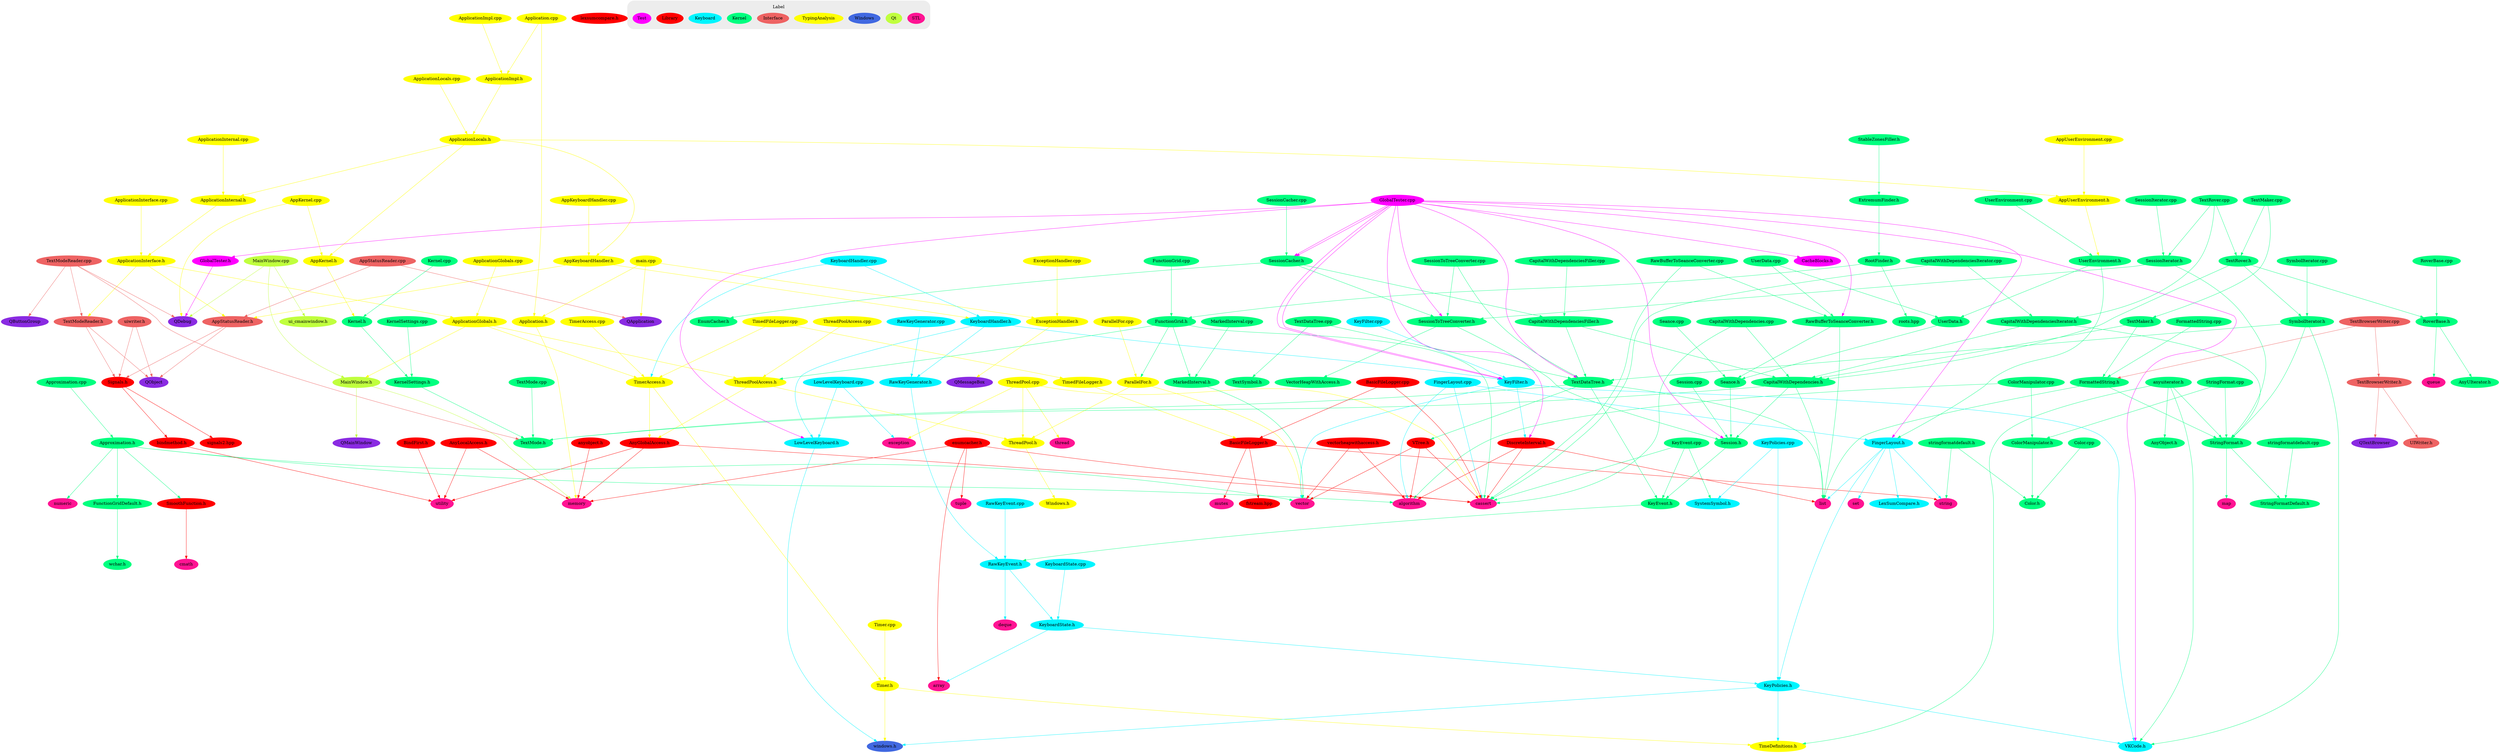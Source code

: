 digraph G {
	graph [ranksep="2.3 equally"]
	"AppKernel.cpp" [color=yellow style=filled]
	"AppKernel.cpp" -> "AppKernel.h" [color=yellow]
	QDebug [color=blueviolet style=filled]
	"AppKernel.cpp" -> QDebug [color=yellow]
	"AppKernel.h" [color=yellow style=filled]
	"AppKernel.h" -> "Kernel.h" [color=yellow]
	"AppKeyboardHandler.cpp" [color=yellow style=filled]
	"AppKeyboardHandler.cpp" -> "AppKeyboardHandler.h" [color=yellow]
	"AppKeyboardHandler.h" [color=yellow style=filled]
	"AppKeyboardHandler.h" -> "KeyboardHandler.h" [color=yellow]
	"AppKeyboardHandler.h" -> "AppStatusReader.h" [color=yellow]
	"Application.cpp" [color=yellow style=filled]
	"Application.cpp" -> "Application.h" [color=yellow]
	"Application.cpp" -> "ApplicationImpl.h" [color=yellow]
	"Application.h" [color=yellow style=filled]
	memory [color=deeppink1 style=filled]
	"Application.h" -> memory [color=yellow]
	"ApplicationGlobals.cpp" [color=yellow style=filled]
	"ApplicationGlobals.cpp" -> "ApplicationGlobals.h" [color=yellow]
	"ApplicationGlobals.h" [color=yellow style=filled]
	"ApplicationGlobals.h" -> "MainWindow.h" [color=yellow]
	"ApplicationGlobals.h" -> "TimerAccess.h" [color=yellow]
	"ApplicationGlobals.h" -> "ThreadPoolAccess.h" [color=yellow]
	"ApplicationImpl.cpp" [color=yellow style=filled]
	"ApplicationImpl.cpp" -> "ApplicationImpl.h" [color=yellow]
	"ApplicationImpl.h" [color=yellow style=filled]
	"ApplicationImpl.h" -> "ApplicationLocals.h" [color=yellow]
	"ApplicationInterface.cpp" [color=yellow style=filled]
	"ApplicationInterface.cpp" -> "ApplicationInterface.h" [color=yellow]
	"ApplicationInterface.h" [color=yellow style=filled]
	"ApplicationInterface.h" -> "ApplicationGlobals.h" [color=yellow]
	"ApplicationInterface.h" -> "AppStatusReader.h" [color=yellow]
	"ApplicationInterface.h" -> "TextModeReader.h" [color=yellow]
	"ApplicationInternal.cpp" [color=yellow style=filled]
	"ApplicationInternal.cpp" -> "ApplicationInternal.h" [color=yellow]
	"ApplicationInternal.h" [color=yellow style=filled]
	"ApplicationInternal.h" -> "ApplicationInterface.h" [color=yellow]
	"ApplicationLocals.cpp" [color=yellow style=filled]
	"ApplicationLocals.cpp" -> "ApplicationLocals.h" [color=yellow]
	"ApplicationLocals.h" [color=yellow style=filled]
	"ApplicationLocals.h" -> "ApplicationInternal.h" [color=yellow]
	"ApplicationLocals.h" -> "AppKeyboardHandler.h" [color=yellow]
	"ApplicationLocals.h" -> "AppUserEnvironment.h" [color=yellow]
	"ApplicationLocals.h" -> "AppKernel.h" [color=yellow]
	"AppUserEnvironment.cpp" [color=yellow style=filled]
	"AppUserEnvironment.cpp" -> "AppUserEnvironment.h" [color=yellow]
	"AppUserEnvironment.h" [color=yellow style=filled]
	"AppUserEnvironment.h" -> "UserEnvironment.h" [color=yellow]
	"ExceptionHandler.cpp" [color=yellow style=filled]
	"ExceptionHandler.cpp" -> "ExceptionHandler.h" [color=yellow]
	"ExceptionHandler.h" [color=yellow style=filled]
	QMessageBox [color=blueviolet style=filled]
	"ExceptionHandler.h" -> QMessageBox [color=yellow]
	"main.cpp" [color=yellow style=filled]
	QApplication [color=blueviolet style=filled]
	"main.cpp" -> QApplication [color=yellow]
	"main.cpp" -> "Application.h" [color=yellow]
	"main.cpp" -> "ExceptionHandler.h" [color=yellow]
	"ParallelFor.cpp" [color=yellow style=filled]
	"ParallelFor.cpp" -> "ParallelFor.h" [color=yellow]
	"ParallelFor.h" [color=yellow style=filled]
	vector [color=deeppink1 style=filled]
	"ParallelFor.h" -> vector [color=yellow]
	"ParallelFor.h" -> "ThreadPool.h" [color=yellow]
	"ThreadPool.cpp" [color=yellow style=filled]
	"ThreadPool.cpp" -> "ThreadPool.h" [color=yellow]
	exception [color=deeppink1 style=filled]
	"ThreadPool.cpp" -> exception [color=yellow]
	cassert [color=deeppink1 style=filled]
	"ThreadPool.cpp" -> cassert [color=yellow]
	thread [color=deeppink1 style=filled]
	"ThreadPool.cpp" -> thread [color=yellow]
	"ThreadPool.h" [color=yellow style=filled]
	"Windows.h" [color=yellow style=filled]
	"ThreadPool.h" -> "Windows.h" [color=yellow]
	"ThreadPoolAccess.cpp" [color=yellow style=filled]
	"ThreadPoolAccess.cpp" -> "ThreadPoolAccess.h" [color=yellow]
	"ThreadPoolAccess.h" [color=yellow style=filled]
	"ThreadPoolAccess.h" -> "ThreadPool.h" [color=yellow]
	"ThreadPoolAccess.h" -> "AnyGlobalAccess.h" [color=yellow]
	"TimeDefinitions.h" [color=yellow style=filled]
	"TimedFileLogger.cpp" [color=yellow style=filled]
	"TimedFileLogger.cpp" -> "TimedFileLogger.h" [color=yellow]
	"TimedFileLogger.cpp" -> "TimerAccess.h" [color=yellow]
	"TimedFileLogger.h" [color=yellow style=filled]
	"TimedFileLogger.h" -> "BasicFileLogger.h" [color=yellow]
	"Timer.cpp" [color=yellow style=filled]
	"Timer.cpp" -> "Timer.h" [color=yellow]
	"Timer.h" [color=yellow style=filled]
	"windows.h" [color=royalblue style=filled]
	"Timer.h" -> "windows.h" [color=yellow]
	"Timer.h" -> "TimeDefinitions.h" [color=yellow]
	"TimerAccess.cpp" [color=yellow style=filled]
	"TimerAccess.cpp" -> "TimerAccess.h" [color=yellow]
	"TimerAccess.h" [color=yellow style=filled]
	"TimerAccess.h" -> "Timer.h" [color=yellow]
	"TimerAccess.h" -> "AnyGlobalAccess.h" [color=yellow]
	subgraph "cluster_C:\Users\maksi\Desktop\Summer_2019\Practice\Typing-Analysis\Qt-project\TypingAnalysis" {
	}
	"AppStatusReader.cpp" [color=indianred2 style=filled]
	"AppStatusReader.cpp" -> "AppStatusReader.h" [color=indianred2]
	QApplication [color=blueviolet style=filled]
	"AppStatusReader.cpp" -> QApplication [color=indianred2]
	"AppStatusReader.h" [color=indianred2 style=filled]
	QObject [color=blueviolet style=filled]
	"AppStatusReader.h" -> QObject [color=indianred2]
	"AppStatusReader.h" -> "Signals.h" [color=indianred2]
	"TextBrowserWriter.cpp" [color=indianred2 style=filled]
	"TextBrowserWriter.cpp" -> "TextBrowserWriter.h" [color=indianred2]
	"TextBrowserWriter.cpp" -> "FormattedString.h" [color=indianred2]
	"TextBrowserWriter.h" [color=indianred2 style=filled]
	QTextBrowser [color=blueviolet style=filled]
	"TextBrowserWriter.h" -> QTextBrowser [color=indianred2]
	"UIWriter.h" [color=indianred2 style=filled]
	"TextBrowserWriter.h" -> "UIWriter.h" [color=indianred2]
	"TextModeReader.cpp" [color=indianred2 style=filled]
	QButtonGroup [color=blueviolet style=filled]
	"TextModeReader.cpp" -> QButtonGroup [color=indianred2]
	"TextModeReader.cpp" -> "TextModeReader.h" [color=indianred2]
	"TextModeReader.cpp" -> "TextMode.h" [color=indianred2]
	QDebug [color=blueviolet style=filled]
	"TextModeReader.cpp" -> QDebug [color=indianred2]
	"TextModeReader.h" [color=indianred2 style=filled]
	QObject [color=blueviolet style=filled]
	"TextModeReader.h" -> QObject [color=indianred2]
	"TextModeReader.h" -> "Signals.h" [color=indianred2]
	"uiwriter.h" [color=indianred2 style=filled]
	QObject [color=blueviolet style=filled]
	"uiwriter.h" -> QObject [color=indianred2]
	"uiwriter.h" -> "Signals.h" [color=indianred2]
	subgraph "cluster_C:\Users\maksi\Desktop\Summer_2019\Practice\Typing-Analysis\Qt-project\TypingAnalysis\Interface" {
	}
	"anyuiterator.h" [color=springgreen style=filled]
	"AnyObject.h" [color=springgreen style=filled]
	"anyuiterator.h" -> "AnyObject.h" [color=springgreen]
	"anyuiterator.h" -> "TimeDefinitions.h" [color=springgreen]
	"anyuiterator.h" -> "VKCode.h" [color=springgreen]
	"anyuiterator.h" -> "StringFormat.h" [color=springgreen]
	"Approximation.cpp" [color=springgreen style=filled]
	"Approximation.cpp" -> "Approximation.h" [color=springgreen]
	"Approximation.h" [color=springgreen style=filled]
	vector [color=deeppink1 style=filled]
	"Approximation.h" -> vector [color=springgreen]
	numeric [color=deeppink1 style=filled]
	"Approximation.h" -> numeric [color=springgreen]
	algorithm [color=deeppink1 style=filled]
	"Approximation.h" -> algorithm [color=springgreen]
	"Approximation.h" -> "FunctionGridDefault.h" [color=springgreen]
	"Approximation.h" -> "SmoothFunction.h" [color=springgreen]
	"CapitalWithDependencies.cpp" [color=springgreen style=filled]
	"CapitalWithDependencies.cpp" -> "CapitalWithDependencies.h" [color=springgreen]
	cassert [color=deeppink1 style=filled]
	"CapitalWithDependencies.cpp" -> cassert [color=springgreen]
	"CapitalWithDependencies.h" [color=springgreen style=filled]
	"CapitalWithDependencies.h" -> "Session.h" [color=springgreen]
	"CapitalWithDependencies.h" -> "TextMode.h" [color=springgreen]
	list [color=deeppink1 style=filled]
	"CapitalWithDependencies.h" -> list [color=springgreen]
	"CapitalWithDependenciesFiller.cpp" [color=springgreen style=filled]
	"CapitalWithDependenciesFiller.cpp" -> "CapitalWithDependenciesFiller.h" [color=springgreen]
	"CapitalWithDependenciesFiller.h" [color=springgreen style=filled]
	"CapitalWithDependenciesFiller.h" -> "CapitalWithDependencies.h" [color=springgreen]
	"CapitalWithDependenciesFiller.h" -> "TextDataTree.h" [color=springgreen]
	"CapitalWithDependenciesIterator.cpp" [color=springgreen style=filled]
	"CapitalWithDependenciesIterator.cpp" -> "CapitalWithDependenciesIterator.h" [color=springgreen]
	cassert [color=deeppink1 style=filled]
	"CapitalWithDependenciesIterator.cpp" -> cassert [color=springgreen]
	"CapitalWithDependenciesIterator.h" [color=springgreen style=filled]
	"CapitalWithDependenciesIterator.h" -> "CapitalWithDependencies.h" [color=springgreen]
	"CapitalWithDependenciesIterator.h" -> "StringFormat.h" [color=springgreen]
	"Color.cpp" [color=springgreen style=filled]
	"Color.cpp" -> "Color.h" [color=springgreen]
	"Color.h" [color=springgreen style=filled]
	"ColorManipulator.cpp" [color=springgreen style=filled]
	"ColorManipulator.cpp" -> "ColorManipulator.h" [color=springgreen]
	algorithm [color=deeppink1 style=filled]
	"ColorManipulator.cpp" -> algorithm [color=springgreen]
	"ColorManipulator.h" [color=springgreen style=filled]
	"ColorManipulator.h" -> "Color.h" [color=springgreen]
	"ExtremumFinder.h" [color=springgreen style=filled]
	"ExtremumFinder.h" -> "RootFinder.h" [color=springgreen]
	"FormattedString.cpp" [color=springgreen style=filled]
	"FormattedString.cpp" -> "FormattedString.h" [color=springgreen]
	"FormattedString.h" [color=springgreen style=filled]
	list [color=deeppink1 style=filled]
	"FormattedString.h" -> list [color=springgreen]
	"FormattedString.h" -> "StringFormat.h" [color=springgreen]
	"FunctionGrid.cpp" [color=springgreen style=filled]
	"FunctionGrid.cpp" -> "FunctionGrid.h" [color=springgreen]
	"FunctionGrid.h" [color=springgreen style=filled]
	cassert [color=deeppink1 style=filled]
	"FunctionGrid.h" -> cassert [color=springgreen]
	"FunctionGrid.h" -> "ParallelFor.h" [color=springgreen]
	"FunctionGrid.h" -> "ThreadPoolAccess.h" [color=springgreen]
	"FunctionGrid.h" -> "MarkedInterval.h" [color=springgreen]
	"FunctionGridDefault.h" [color=springgreen style=filled]
	"wchar.h" [color=springgreen style=filled]
	"FunctionGridDefault.h" -> "wchar.h" [color=springgreen]
	"Kernel.cpp" [color=springgreen style=filled]
	"Kernel.cpp" -> "Kernel.h" [color=springgreen]
	"Kernel.h" [color=springgreen style=filled]
	"Kernel.h" -> "KernelSettings.h" [color=springgreen]
	"KernelSettings.cpp" [color=springgreen style=filled]
	"KernelSettings.cpp" -> "KernelSettings.h" [color=springgreen]
	"KernelSettings.h" [color=springgreen style=filled]
	"KernelSettings.h" -> "TextMode.h" [color=springgreen]
	"KeyEvent.cpp" [color=springgreen style=filled]
	"KeyEvent.cpp" -> "KeyEvent.h" [color=springgreen]
	"KeyEvent.cpp" -> "SystemSymbol.h" [color=springgreen]
	cassert [color=deeppink1 style=filled]
	"KeyEvent.cpp" -> cassert [color=springgreen]
	"KeyEvent.h" [color=springgreen style=filled]
	"KeyEvent.h" -> "RawKeyEvent.h" [color=springgreen]
	"MarkedInterval.cpp" [color=springgreen style=filled]
	"MarkedInterval.cpp" -> "MarkedInterval.h" [color=springgreen]
	"MarkedInterval.h" [color=springgreen style=filled]
	vector [color=deeppink1 style=filled]
	"MarkedInterval.h" -> vector [color=springgreen]
	"RawBufferToSeanceConverter.cpp" [color=springgreen style=filled]
	"RawBufferToSeanceConverter.cpp" -> "RawBufferToSeanceConverter.h" [color=springgreen]
	cassert [color=deeppink1 style=filled]
	"RawBufferToSeanceConverter.cpp" -> cassert [color=springgreen]
	"RawBufferToSeanceConverter.h" [color=springgreen style=filled]
	list [color=deeppink1 style=filled]
	"RawBufferToSeanceConverter.h" -> list [color=springgreen]
	"RawBufferToSeanceConverter.h" -> "Seance.h" [color=springgreen]
	"RootFinder.h" [color=springgreen style=filled]
	"roots.hpp" [color=springgreen style=filled]
	"RootFinder.h" -> "roots.hpp" [color=springgreen]
	"RootFinder.h" -> "FunctionGrid.h" [color=springgreen]
	"RoverBase.cpp" [color=springgreen style=filled]
	"RoverBase.cpp" -> "RoverBase.h" [color=springgreen]
	"RoverBase.h" [color=springgreen style=filled]
	queue [color=deeppink1 style=filled]
	"RoverBase.h" -> queue [color=springgreen]
	"AnyUIterator.h" [color=springgreen style=filled]
	"RoverBase.h" -> "AnyUIterator.h" [color=springgreen]
	"Seance.cpp" [color=springgreen style=filled]
	"Seance.cpp" -> "Seance.h" [color=springgreen]
	"Seance.h" [color=springgreen style=filled]
	"Seance.h" -> "Session.h" [color=springgreen]
	"Session.cpp" [color=springgreen style=filled]
	"Session.cpp" -> "Session.h" [color=springgreen]
	"Session.h" [color=springgreen style=filled]
	"Session.h" -> "KeyEvent.h" [color=springgreen]
	"SessionCacher.cpp" [color=springgreen style=filled]
	"SessionCacher.cpp" -> "SessionCacher.h" [color=springgreen]
	"SessionCacher.h" [color=springgreen style=filled]
	"EnumCacher.h" [color=springgreen style=filled]
	"SessionCacher.h" -> "EnumCacher.h" [color=springgreen]
	"SessionCacher.h" -> "CapitalWithDependenciesFiller.h" [color=springgreen]
	"SessionCacher.h" -> "SessionToTreeConverter.h" [color=springgreen]
	"SessionIterator.cpp" [color=springgreen style=filled]
	"SessionIterator.cpp" -> "SessionIterator.h" [color=springgreen]
	"SessionIterator.h" [color=springgreen style=filled]
	"SessionIterator.h" -> "StringFormat.h" [color=springgreen]
	"SessionIterator.h" -> "SessionToTreeConverter.h" [color=springgreen]
	"SessionToTreeConverter.cpp" [color=springgreen style=filled]
	"SessionToTreeConverter.cpp" -> "SessionToTreeConverter.h" [color=springgreen]
	"SessionToTreeConverter.cpp" -> "TextDataTree.h" [color=springgreen]
	"SessionToTreeConverter.h" [color=springgreen style=filled]
	"VectorHeapWithAccess.h" [color=springgreen style=filled]
	"SessionToTreeConverter.h" -> "VectorHeapWithAccess.h" [color=springgreen]
	"SessionToTreeConverter.h" -> "Session.h" [color=springgreen]
	"StableZonesFiller.h" [color=springgreen style=filled]
	"StableZonesFiller.h" -> "ExtremumFinder.h" [color=springgreen]
	"StringFormat.cpp" [color=springgreen style=filled]
	"StringFormat.cpp" -> "StringFormat.h" [color=springgreen]
	"StringFormat.cpp" -> "ColorManipulator.h" [color=springgreen]
	"StringFormat.h" [color=springgreen style=filled]
	"StringFormatDefault.h" [color=springgreen style=filled]
	"StringFormat.h" -> "StringFormatDefault.h" [color=springgreen]
	map [color=deeppink1 style=filled]
	"StringFormat.h" -> map [color=springgreen]
	"stringformatdefault.cpp" [color=springgreen style=filled]
	"StringFormatDefault.h" [color=springgreen style=filled]
	"stringformatdefault.cpp" -> "StringFormatDefault.h" [color=springgreen]
	"stringformatdefault.h" [color=springgreen style=filled]
	"stringformatdefault.h" -> "Color.h" [color=springgreen]
	string [color=deeppink1 style=filled]
	"stringformatdefault.h" -> string [color=springgreen]
	"SymbolIterator.cpp" [color=springgreen style=filled]
	"SymbolIterator.cpp" -> "SymbolIterator.h" [color=springgreen]
	"SymbolIterator.h" [color=springgreen style=filled]
	"SymbolIterator.h" -> "TextDataTree.h" [color=springgreen]
	"SymbolIterator.h" -> "StringFormat.h" [color=springgreen]
	"SymbolIterator.h" -> "VKCode.h" [color=springgreen]
	"TextDataTree.cpp" [color=springgreen style=filled]
	"TextDataTree.cpp" -> "TextDataTree.h" [color=springgreen]
	"TextDataTree.cpp" -> "TextSymbol.h" [color=springgreen]
	"TextDataTree.h" [color=springgreen style=filled]
	"TextDataTree.h" -> "VTree.h" [color=springgreen]
	"TextDataTree.h" -> "TextMode.h" [color=springgreen]
	"TextDataTree.h" -> "KeyEvent.h" [color=springgreen]
	list [color=deeppink1 style=filled]
	"TextDataTree.h" -> list [color=springgreen]
	"TextMaker.cpp" [color=springgreen style=filled]
	"TextMaker.cpp" -> "TextMaker.h" [color=springgreen]
	"TextMaker.cpp" -> "TextRover.h" [color=springgreen]
	"TextMaker.h" [color=springgreen style=filled]
	"TextMaker.h" -> "FormattedString.h" [color=springgreen]
	"TextMaker.h" -> "CapitalWithDependencies.h" [color=springgreen]
	"TextMode.cpp" [color=springgreen style=filled]
	"TextMode.cpp" -> "TextMode.h" [color=springgreen]
	"TextMode.h" [color=springgreen style=filled]
	"TextRover.cpp" [color=springgreen style=filled]
	"TextRover.cpp" -> "TextRover.h" [color=springgreen]
	"TextRover.cpp" -> "SessionIterator.h" [color=springgreen]
	"TextRover.cpp" -> "CapitalWithDependenciesIterator.h" [color=springgreen]
	"TextRover.h" [color=springgreen style=filled]
	"TextRover.h" -> "RoverBase.h" [color=springgreen]
	"TextRover.h" -> "CapitalWithDependencies.h" [color=springgreen]
	"TextRover.h" -> "SymbolIterator.h" [color=springgreen]
	"TextSymbol.h" [color=springgreen style=filled]
	"UserData.cpp" [color=springgreen style=filled]
	"UserData.cpp" -> "UserData.h" [color=springgreen]
	"UserData.cpp" -> "RawBufferToSeanceConverter.h" [color=springgreen]
	"UserData.h" [color=springgreen style=filled]
	"UserData.h" -> "Seance.h" [color=springgreen]
	"UserEnvironment.cpp" [color=springgreen style=filled]
	"UserEnvironment.cpp" -> "UserEnvironment.h" [color=springgreen]
	"UserEnvironment.h" [color=springgreen style=filled]
	"UserEnvironment.h" -> "UserData.h" [color=springgreen]
	"UserEnvironment.h" -> "FingerLayout.h" [color=springgreen]
	subgraph "cluster_C:\Users\maksi\Desktop\Summer_2019\Practice\Typing-Analysis\Qt-project\TypingAnalysis\Kernel" {
	}
	"FingerLayout.cpp" [color=turquoise1 style=filled]
	"FingerLayout.cpp" -> "FingerLayout.h" [color=turquoise1]
	cassert [color=deeppink1 style=filled]
	"FingerLayout.cpp" -> cassert [color=turquoise1]
	algorithm [color=deeppink1 style=filled]
	"FingerLayout.cpp" -> algorithm [color=turquoise1]
	"FingerLayout.h" [color=turquoise1 style=filled]
	string [color=deeppink1 style=filled]
	"FingerLayout.h" -> string [color=turquoise1]
	list [color=deeppink1 style=filled]
	"FingerLayout.h" -> list [color=turquoise1]
	set [color=deeppink1 style=filled]
	"FingerLayout.h" -> set [color=turquoise1]
	"FingerLayout.h" -> "KeyPolicies.h" [color=turquoise1]
	"LexSumCompare.h" [color=turquoise1 style=filled]
	"FingerLayout.h" -> "LexSumCompare.h" [color=turquoise1]
	"KeyboardHandler.cpp" [color=turquoise1 style=filled]
	"KeyboardHandler.cpp" -> "KeyboardHandler.h" [color=turquoise1]
	"KeyboardHandler.cpp" -> "TimerAccess.h" [color=turquoise1]
	"KeyboardHandler.h" [color=turquoise1 style=filled]
	"KeyboardHandler.h" -> "KeyFilter.h" [color=turquoise1]
	"KeyboardHandler.h" -> "RawKeyGenerator.h" [color=turquoise1]
	"KeyboardHandler.h" -> "LowLevelKeyboard.h" [color=turquoise1]
	"KeyboardState.cpp" [color=turquoise1 style=filled]
	"KeyboardState.cpp" -> "KeyboardState.h" [color=turquoise1]
	"KeyboardState.h" [color=turquoise1 style=filled]
	array [color=deeppink1 style=filled]
	"KeyboardState.h" -> array [color=turquoise1]
	"KeyboardState.h" -> "KeyPolicies.h" [color=turquoise1]
	"KeyFilter.cpp" [color=turquoise1 style=filled]
	"KeyFilter.cpp" -> "KeyFilter.h" [color=turquoise1]
	"KeyFilter.h" [color=turquoise1 style=filled]
	"KeyFilter.h" -> "DiscreteInterval.h" [color=turquoise1]
	"KeyFilter.h" -> "VKCode.h" [color=turquoise1]
	vector [color=deeppink1 style=filled]
	"KeyFilter.h" -> vector [color=turquoise1]
	"KeyPolicies.cpp" [color=turquoise1 style=filled]
	"KeyPolicies.cpp" -> "KeyPolicies.h" [color=turquoise1]
	"KeyPolicies.cpp" -> "SystemSymbol.h" [color=turquoise1]
	"KeyPolicies.h" [color=turquoise1 style=filled]
	"windows.h" [color=royalblue style=filled]
	"KeyPolicies.h" -> "windows.h" [color=turquoise1]
	"KeyPolicies.h" -> "VKCode.h" [color=turquoise1]
	"KeyPolicies.h" -> "TimeDefinitions.h" [color=turquoise1]
	"LowLevelKeyboard.cpp" [color=turquoise1 style=filled]
	"LowLevelKeyboard.cpp" -> "LowLevelKeyboard.h" [color=turquoise1]
	exception [color=deeppink1 style=filled]
	"LowLevelKeyboard.cpp" -> exception [color=turquoise1]
	"LowLevelKeyboard.h" [color=turquoise1 style=filled]
	"windows.h" [color=royalblue style=filled]
	"LowLevelKeyboard.h" -> "windows.h" [color=turquoise1]
	"RawKeyEvent.cpp" [color=turquoise1 style=filled]
	"RawKeyEvent.cpp" -> "RawKeyEvent.h" [color=turquoise1]
	"RawKeyEvent.h" [color=turquoise1 style=filled]
	deque [color=deeppink1 style=filled]
	"RawKeyEvent.h" -> deque [color=turquoise1]
	"RawKeyEvent.h" -> "KeyboardState.h" [color=turquoise1]
	"RawKeyGenerator.cpp" [color=turquoise1 style=filled]
	"RawKeyGenerator.cpp" -> "RawKeyGenerator.h" [color=turquoise1]
	"RawKeyGenerator.h" [color=turquoise1 style=filled]
	"RawKeyGenerator.h" -> "RawKeyEvent.h" [color=turquoise1]
	"SystemSymbol.h" [color=turquoise1 style=filled]
	"VKCode.h" [color=turquoise1 style=filled]
	subgraph "cluster_C:\Users\maksi\Desktop\Summer_2019\Practice\Typing-Analysis\Qt-project\TypingAnalysis\Keyboard" {
	}
	"AnyGlobalAccess.h" [color=red style=filled]
	memory [color=deeppink1 style=filled]
	"AnyGlobalAccess.h" -> memory [color=red]
	utility [color=deeppink1 style=filled]
	"AnyGlobalAccess.h" -> utility [color=red]
	cassert [color=deeppink1 style=filled]
	"AnyGlobalAccess.h" -> cassert [color=red]
	"AnyLocalAccess.h" [color=red style=filled]
	memory [color=deeppink1 style=filled]
	"AnyLocalAccess.h" -> memory [color=red]
	utility [color=deeppink1 style=filled]
	"AnyLocalAccess.h" -> utility [color=red]
	"anyobject.h" [color=red style=filled]
	memory [color=deeppink1 style=filled]
	"anyobject.h" -> memory [color=red]
	"BasicFileLogger.cpp" [color=red style=filled]
	"BasicFileLogger.cpp" -> "BasicFileLogger.h" [color=red]
	cassert [color=deeppink1 style=filled]
	"BasicFileLogger.cpp" -> cassert [color=red]
	"BasicFileLogger.h" [color=red style=filled]
	string [color=deeppink1 style=filled]
	"BasicFileLogger.h" -> string [color=red]
	mutex [color=deeppink1 style=filled]
	"BasicFileLogger.h" -> mutex [color=red]
	"fstream.hpp" [color=red style=filled]
	"BasicFileLogger.h" -> "fstream.hpp" [color=red]
	"BindFirst.h" [color=red style=filled]
	utility [color=deeppink1 style=filled]
	"BindFirst.h" -> utility [color=red]
	"bindmethod.h" [color=red style=filled]
	utility [color=deeppink1 style=filled]
	"bindmethod.h" -> utility [color=red]
	"DiscreteInterval.h" [color=red style=filled]
	list [color=deeppink1 style=filled]
	"DiscreteInterval.h" -> list [color=red]
	algorithm [color=deeppink1 style=filled]
	"DiscreteInterval.h" -> algorithm [color=red]
	cassert [color=deeppink1 style=filled]
	"DiscreteInterval.h" -> cassert [color=red]
	"enumcacher.h" [color=red style=filled]
	tuple [color=deeppink1 style=filled]
	"enumcacher.h" -> tuple [color=red]
	array [color=deeppink1 style=filled]
	"enumcacher.h" -> array [color=red]
	memory [color=deeppink1 style=filled]
	"enumcacher.h" -> memory [color=red]
	cassert [color=deeppink1 style=filled]
	"enumcacher.h" -> cassert [color=red]
	"lexsumcompare.h" [color=red style=filled]
	"Signals.h" [color=red style=filled]
	"signals2.hpp" [color=red style=filled]
	"Signals.h" -> "signals2.hpp" [color=red]
	"Signals.h" -> "bindmethod.h" [color=red]
	"SmoothFunction.h" [color=red style=filled]
	cmath [color=deeppink1 style=filled]
	"SmoothFunction.h" -> cmath [color=red]
	"vectorheapwithaccess.h" [color=red style=filled]
	vector [color=deeppink1 style=filled]
	"vectorheapwithaccess.h" -> vector [color=red]
	algorithm [color=deeppink1 style=filled]
	"vectorheapwithaccess.h" -> algorithm [color=red]
	"VTree.h" [color=red style=filled]
	algorithm [color=deeppink1 style=filled]
	"VTree.h" -> algorithm [color=red]
	vector [color=deeppink1 style=filled]
	"VTree.h" -> vector [color=red]
	cassert [color=deeppink1 style=filled]
	"VTree.h" -> cassert [color=red]
	subgraph "cluster_C:\Users\maksi\Desktop\Summer_2019\Practice\Typing-Analysis\Qt-project\TypingAnalysis\Library" {
	}
	"MainWindow.cpp" [color=olivedrab1 style=filled]
	"MainWindow.cpp" -> "MainWindow.h" [color=olivedrab1]
	"ui_cmainwindow.h" [color=olivedrab1 style=filled]
	"MainWindow.cpp" -> "ui_cmainwindow.h" [color=olivedrab1]
	QDebug [color=blueviolet style=filled]
	"MainWindow.cpp" -> QDebug [color=olivedrab1]
	"MainWindow.h" [color=olivedrab1 style=filled]
	QMainWindow [color=blueviolet style=filled]
	"MainWindow.h" -> QMainWindow [color=olivedrab1]
	memory [color=deeppink1 style=filled]
	"MainWindow.h" -> memory [color=olivedrab1]
	subgraph "cluster_C:\Users\maksi\Desktop\Summer_2019\Practice\Typing-Analysis\Qt-project\TypingAnalysis\Qt" {
	}
	"GlobalTester.cpp" [color=magenta style=filled]
	"GlobalTester.cpp" -> "GlobalTester.h" [color=magenta]
	"GlobalTester.cpp" -> "DiscreteInterval.h" [color=magenta]
	"GlobalTester.cpp" -> "KeyFilter.h" [color=magenta]
	"GlobalTester.cpp" -> "KeyFilter.h" [color=magenta]
	"GlobalTester.cpp" -> "LowLevelKeyboard.h" [color=magenta]
	"CacheBlocks.h" [color=magenta style=filled]
	"GlobalTester.cpp" -> "CacheBlocks.h" [color=magenta]
	"GlobalTester.cpp" -> "Session.h" [color=magenta]
	"GlobalTester.cpp" -> "TextDataTree.h" [color=magenta]
	"GlobalTester.cpp" -> "SessionToTreeConverter.h" [color=magenta]
	"GlobalTester.cpp" -> "SessionCacher.h" [color=magenta]
	"GlobalTester.cpp" -> "RawBufferToSeanceConverter.h" [color=magenta]
	"GlobalTester.cpp" -> "FingerLayout.h" [color=magenta]
	"GlobalTester.cpp" -> "SessionCacher.h" [color=magenta]
	"GlobalTester.cpp" -> "VKCode.h" [color=magenta]
	"GlobalTester.h" [color=magenta style=filled]
	QDebug [color=blueviolet style=filled]
	"GlobalTester.h" -> QDebug [color=magenta]
	subgraph "cluster_C:\Users\maksi\Desktop\Summer_2019\Practice\Typing-Analysis\Qt-project\TypingAnalysis\Test" {
	}
	subgraph cluster_label {
		graph [bgcolor=grey93 label=Label labelfontsize=18 pencolor=grey93 penwidth=20.0 style=rounded]
		STL [color=deeppink1 style=filled]
		Qt [color=blueviolet style=filled]
		Windows [color=royalblue style=filled]
		TypingAnalysis [color=yellow style=filled]
		Interface [color=indianred2 style=filled]
		Kernel [color=springgreen style=filled]
		Keyboard [color=turquoise1 style=filled]
		Library [color=red style=filled]
		Qt [color=olivedrab1 style=filled]
		Test [color=magenta style=filled]
	}
}
